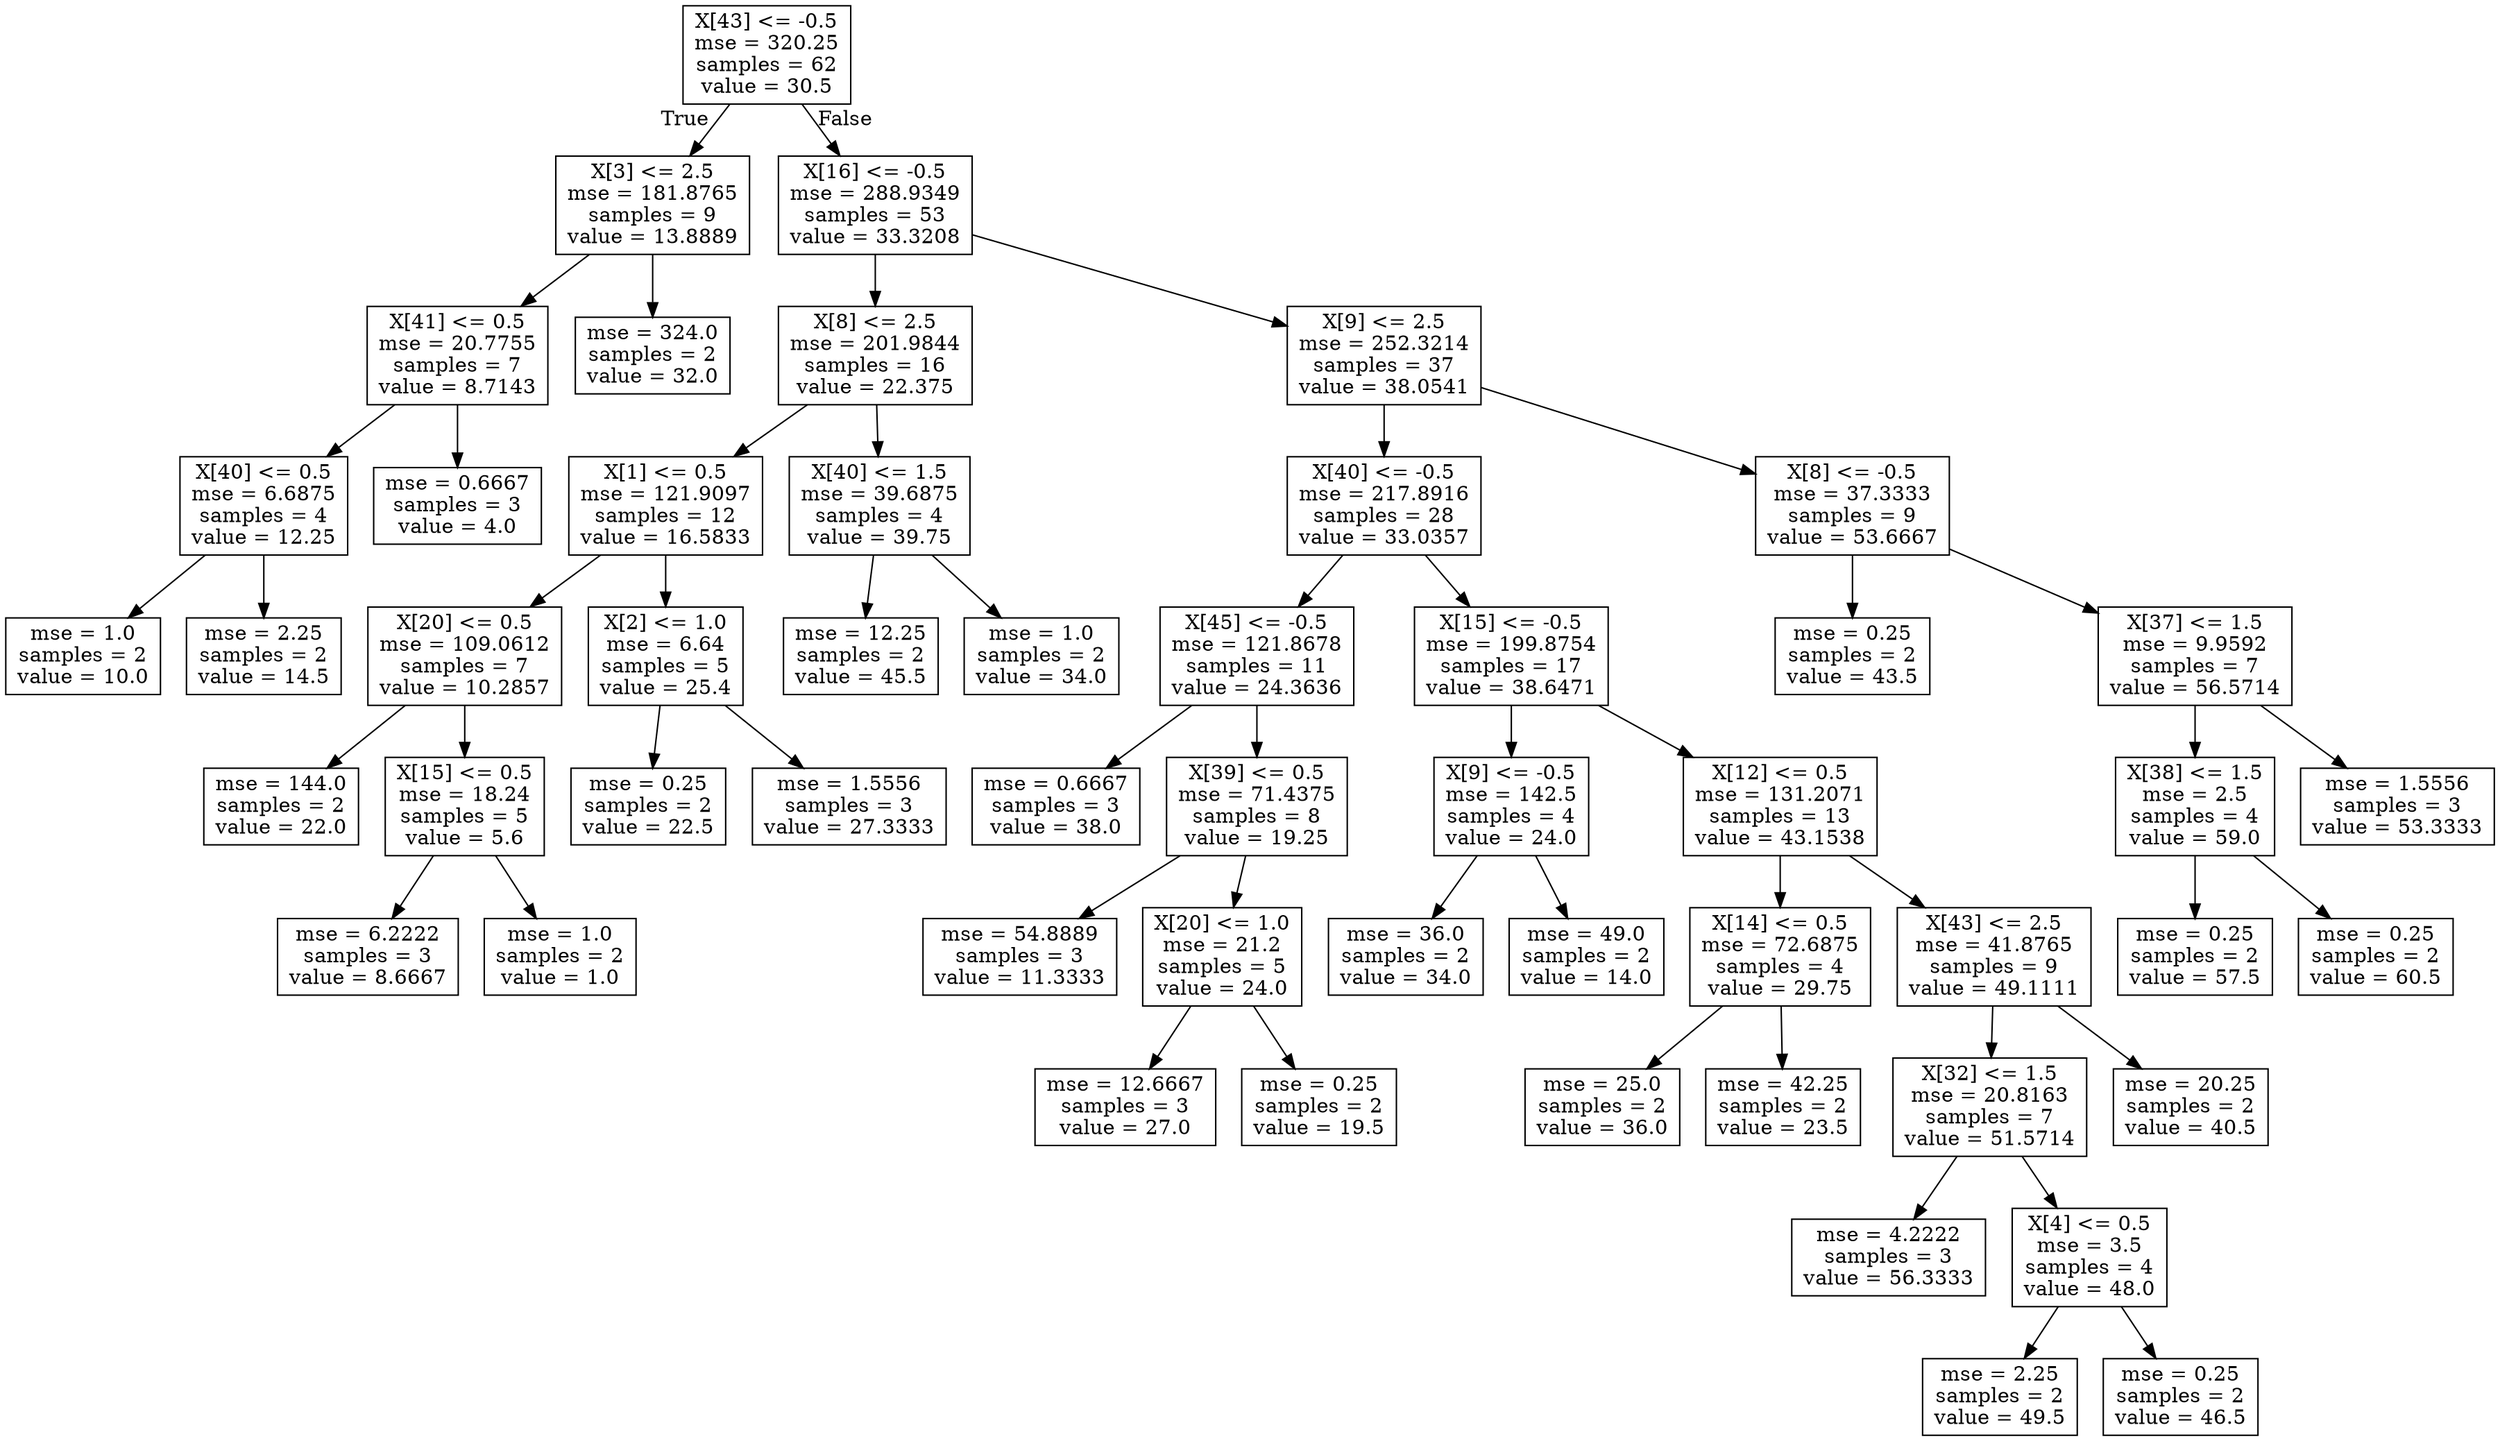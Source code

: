 digraph Tree {
node [shape=box] ;
0 [label="X[43] <= -0.5\nmse = 320.25\nsamples = 62\nvalue = 30.5"] ;
1 [label="X[3] <= 2.5\nmse = 181.8765\nsamples = 9\nvalue = 13.8889"] ;
0 -> 1 [labeldistance=2.5, labelangle=45, headlabel="True"] ;
2 [label="X[41] <= 0.5\nmse = 20.7755\nsamples = 7\nvalue = 8.7143"] ;
1 -> 2 ;
3 [label="X[40] <= 0.5\nmse = 6.6875\nsamples = 4\nvalue = 12.25"] ;
2 -> 3 ;
4 [label="mse = 1.0\nsamples = 2\nvalue = 10.0"] ;
3 -> 4 ;
5 [label="mse = 2.25\nsamples = 2\nvalue = 14.5"] ;
3 -> 5 ;
6 [label="mse = 0.6667\nsamples = 3\nvalue = 4.0"] ;
2 -> 6 ;
7 [label="mse = 324.0\nsamples = 2\nvalue = 32.0"] ;
1 -> 7 ;
8 [label="X[16] <= -0.5\nmse = 288.9349\nsamples = 53\nvalue = 33.3208"] ;
0 -> 8 [labeldistance=2.5, labelangle=-45, headlabel="False"] ;
9 [label="X[8] <= 2.5\nmse = 201.9844\nsamples = 16\nvalue = 22.375"] ;
8 -> 9 ;
10 [label="X[1] <= 0.5\nmse = 121.9097\nsamples = 12\nvalue = 16.5833"] ;
9 -> 10 ;
11 [label="X[20] <= 0.5\nmse = 109.0612\nsamples = 7\nvalue = 10.2857"] ;
10 -> 11 ;
12 [label="mse = 144.0\nsamples = 2\nvalue = 22.0"] ;
11 -> 12 ;
13 [label="X[15] <= 0.5\nmse = 18.24\nsamples = 5\nvalue = 5.6"] ;
11 -> 13 ;
14 [label="mse = 6.2222\nsamples = 3\nvalue = 8.6667"] ;
13 -> 14 ;
15 [label="mse = 1.0\nsamples = 2\nvalue = 1.0"] ;
13 -> 15 ;
16 [label="X[2] <= 1.0\nmse = 6.64\nsamples = 5\nvalue = 25.4"] ;
10 -> 16 ;
17 [label="mse = 0.25\nsamples = 2\nvalue = 22.5"] ;
16 -> 17 ;
18 [label="mse = 1.5556\nsamples = 3\nvalue = 27.3333"] ;
16 -> 18 ;
19 [label="X[40] <= 1.5\nmse = 39.6875\nsamples = 4\nvalue = 39.75"] ;
9 -> 19 ;
20 [label="mse = 12.25\nsamples = 2\nvalue = 45.5"] ;
19 -> 20 ;
21 [label="mse = 1.0\nsamples = 2\nvalue = 34.0"] ;
19 -> 21 ;
22 [label="X[9] <= 2.5\nmse = 252.3214\nsamples = 37\nvalue = 38.0541"] ;
8 -> 22 ;
23 [label="X[40] <= -0.5\nmse = 217.8916\nsamples = 28\nvalue = 33.0357"] ;
22 -> 23 ;
24 [label="X[45] <= -0.5\nmse = 121.8678\nsamples = 11\nvalue = 24.3636"] ;
23 -> 24 ;
25 [label="mse = 0.6667\nsamples = 3\nvalue = 38.0"] ;
24 -> 25 ;
26 [label="X[39] <= 0.5\nmse = 71.4375\nsamples = 8\nvalue = 19.25"] ;
24 -> 26 ;
27 [label="mse = 54.8889\nsamples = 3\nvalue = 11.3333"] ;
26 -> 27 ;
28 [label="X[20] <= 1.0\nmse = 21.2\nsamples = 5\nvalue = 24.0"] ;
26 -> 28 ;
29 [label="mse = 12.6667\nsamples = 3\nvalue = 27.0"] ;
28 -> 29 ;
30 [label="mse = 0.25\nsamples = 2\nvalue = 19.5"] ;
28 -> 30 ;
31 [label="X[15] <= -0.5\nmse = 199.8754\nsamples = 17\nvalue = 38.6471"] ;
23 -> 31 ;
32 [label="X[9] <= -0.5\nmse = 142.5\nsamples = 4\nvalue = 24.0"] ;
31 -> 32 ;
33 [label="mse = 36.0\nsamples = 2\nvalue = 34.0"] ;
32 -> 33 ;
34 [label="mse = 49.0\nsamples = 2\nvalue = 14.0"] ;
32 -> 34 ;
35 [label="X[12] <= 0.5\nmse = 131.2071\nsamples = 13\nvalue = 43.1538"] ;
31 -> 35 ;
36 [label="X[14] <= 0.5\nmse = 72.6875\nsamples = 4\nvalue = 29.75"] ;
35 -> 36 ;
37 [label="mse = 25.0\nsamples = 2\nvalue = 36.0"] ;
36 -> 37 ;
38 [label="mse = 42.25\nsamples = 2\nvalue = 23.5"] ;
36 -> 38 ;
39 [label="X[43] <= 2.5\nmse = 41.8765\nsamples = 9\nvalue = 49.1111"] ;
35 -> 39 ;
40 [label="X[32] <= 1.5\nmse = 20.8163\nsamples = 7\nvalue = 51.5714"] ;
39 -> 40 ;
41 [label="mse = 4.2222\nsamples = 3\nvalue = 56.3333"] ;
40 -> 41 ;
42 [label="X[4] <= 0.5\nmse = 3.5\nsamples = 4\nvalue = 48.0"] ;
40 -> 42 ;
43 [label="mse = 2.25\nsamples = 2\nvalue = 49.5"] ;
42 -> 43 ;
44 [label="mse = 0.25\nsamples = 2\nvalue = 46.5"] ;
42 -> 44 ;
45 [label="mse = 20.25\nsamples = 2\nvalue = 40.5"] ;
39 -> 45 ;
46 [label="X[8] <= -0.5\nmse = 37.3333\nsamples = 9\nvalue = 53.6667"] ;
22 -> 46 ;
47 [label="mse = 0.25\nsamples = 2\nvalue = 43.5"] ;
46 -> 47 ;
48 [label="X[37] <= 1.5\nmse = 9.9592\nsamples = 7\nvalue = 56.5714"] ;
46 -> 48 ;
49 [label="X[38] <= 1.5\nmse = 2.5\nsamples = 4\nvalue = 59.0"] ;
48 -> 49 ;
50 [label="mse = 0.25\nsamples = 2\nvalue = 57.5"] ;
49 -> 50 ;
51 [label="mse = 0.25\nsamples = 2\nvalue = 60.5"] ;
49 -> 51 ;
52 [label="mse = 1.5556\nsamples = 3\nvalue = 53.3333"] ;
48 -> 52 ;
}